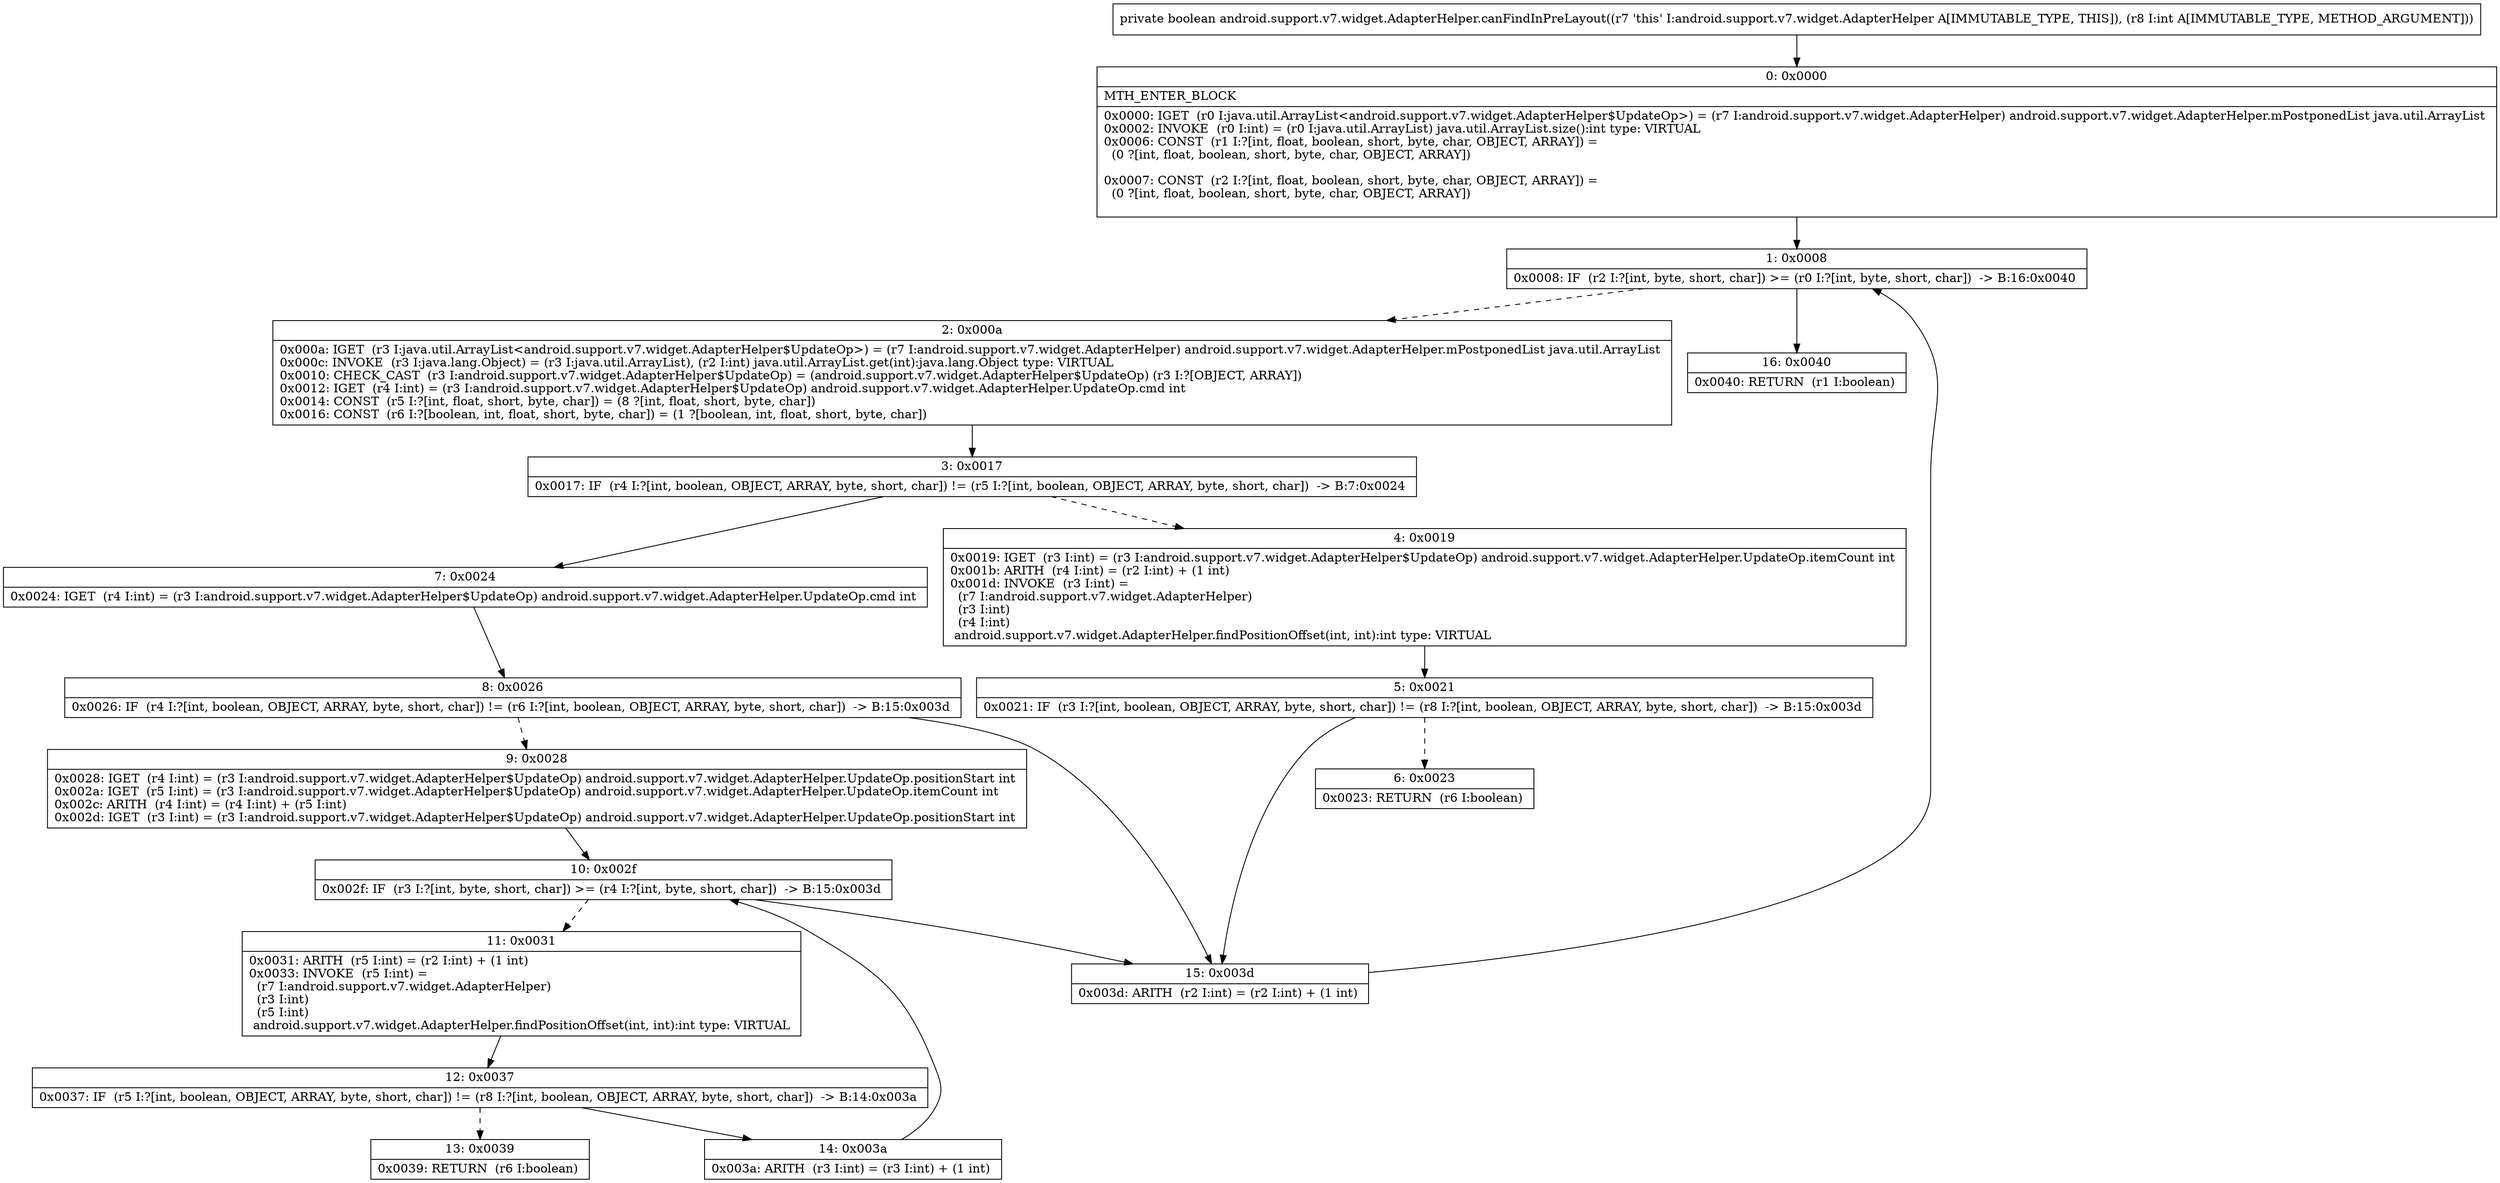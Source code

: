 digraph "CFG forandroid.support.v7.widget.AdapterHelper.canFindInPreLayout(I)Z" {
Node_0 [shape=record,label="{0\:\ 0x0000|MTH_ENTER_BLOCK\l|0x0000: IGET  (r0 I:java.util.ArrayList\<android.support.v7.widget.AdapterHelper$UpdateOp\>) = (r7 I:android.support.v7.widget.AdapterHelper) android.support.v7.widget.AdapterHelper.mPostponedList java.util.ArrayList \l0x0002: INVOKE  (r0 I:int) = (r0 I:java.util.ArrayList) java.util.ArrayList.size():int type: VIRTUAL \l0x0006: CONST  (r1 I:?[int, float, boolean, short, byte, char, OBJECT, ARRAY]) = \l  (0 ?[int, float, boolean, short, byte, char, OBJECT, ARRAY])\l \l0x0007: CONST  (r2 I:?[int, float, boolean, short, byte, char, OBJECT, ARRAY]) = \l  (0 ?[int, float, boolean, short, byte, char, OBJECT, ARRAY])\l \l}"];
Node_1 [shape=record,label="{1\:\ 0x0008|0x0008: IF  (r2 I:?[int, byte, short, char]) \>= (r0 I:?[int, byte, short, char])  \-\> B:16:0x0040 \l}"];
Node_2 [shape=record,label="{2\:\ 0x000a|0x000a: IGET  (r3 I:java.util.ArrayList\<android.support.v7.widget.AdapterHelper$UpdateOp\>) = (r7 I:android.support.v7.widget.AdapterHelper) android.support.v7.widget.AdapterHelper.mPostponedList java.util.ArrayList \l0x000c: INVOKE  (r3 I:java.lang.Object) = (r3 I:java.util.ArrayList), (r2 I:int) java.util.ArrayList.get(int):java.lang.Object type: VIRTUAL \l0x0010: CHECK_CAST  (r3 I:android.support.v7.widget.AdapterHelper$UpdateOp) = (android.support.v7.widget.AdapterHelper$UpdateOp) (r3 I:?[OBJECT, ARRAY]) \l0x0012: IGET  (r4 I:int) = (r3 I:android.support.v7.widget.AdapterHelper$UpdateOp) android.support.v7.widget.AdapterHelper.UpdateOp.cmd int \l0x0014: CONST  (r5 I:?[int, float, short, byte, char]) = (8 ?[int, float, short, byte, char]) \l0x0016: CONST  (r6 I:?[boolean, int, float, short, byte, char]) = (1 ?[boolean, int, float, short, byte, char]) \l}"];
Node_3 [shape=record,label="{3\:\ 0x0017|0x0017: IF  (r4 I:?[int, boolean, OBJECT, ARRAY, byte, short, char]) != (r5 I:?[int, boolean, OBJECT, ARRAY, byte, short, char])  \-\> B:7:0x0024 \l}"];
Node_4 [shape=record,label="{4\:\ 0x0019|0x0019: IGET  (r3 I:int) = (r3 I:android.support.v7.widget.AdapterHelper$UpdateOp) android.support.v7.widget.AdapterHelper.UpdateOp.itemCount int \l0x001b: ARITH  (r4 I:int) = (r2 I:int) + (1 int) \l0x001d: INVOKE  (r3 I:int) = \l  (r7 I:android.support.v7.widget.AdapterHelper)\l  (r3 I:int)\l  (r4 I:int)\l android.support.v7.widget.AdapterHelper.findPositionOffset(int, int):int type: VIRTUAL \l}"];
Node_5 [shape=record,label="{5\:\ 0x0021|0x0021: IF  (r3 I:?[int, boolean, OBJECT, ARRAY, byte, short, char]) != (r8 I:?[int, boolean, OBJECT, ARRAY, byte, short, char])  \-\> B:15:0x003d \l}"];
Node_6 [shape=record,label="{6\:\ 0x0023|0x0023: RETURN  (r6 I:boolean) \l}"];
Node_7 [shape=record,label="{7\:\ 0x0024|0x0024: IGET  (r4 I:int) = (r3 I:android.support.v7.widget.AdapterHelper$UpdateOp) android.support.v7.widget.AdapterHelper.UpdateOp.cmd int \l}"];
Node_8 [shape=record,label="{8\:\ 0x0026|0x0026: IF  (r4 I:?[int, boolean, OBJECT, ARRAY, byte, short, char]) != (r6 I:?[int, boolean, OBJECT, ARRAY, byte, short, char])  \-\> B:15:0x003d \l}"];
Node_9 [shape=record,label="{9\:\ 0x0028|0x0028: IGET  (r4 I:int) = (r3 I:android.support.v7.widget.AdapterHelper$UpdateOp) android.support.v7.widget.AdapterHelper.UpdateOp.positionStart int \l0x002a: IGET  (r5 I:int) = (r3 I:android.support.v7.widget.AdapterHelper$UpdateOp) android.support.v7.widget.AdapterHelper.UpdateOp.itemCount int \l0x002c: ARITH  (r4 I:int) = (r4 I:int) + (r5 I:int) \l0x002d: IGET  (r3 I:int) = (r3 I:android.support.v7.widget.AdapterHelper$UpdateOp) android.support.v7.widget.AdapterHelper.UpdateOp.positionStart int \l}"];
Node_10 [shape=record,label="{10\:\ 0x002f|0x002f: IF  (r3 I:?[int, byte, short, char]) \>= (r4 I:?[int, byte, short, char])  \-\> B:15:0x003d \l}"];
Node_11 [shape=record,label="{11\:\ 0x0031|0x0031: ARITH  (r5 I:int) = (r2 I:int) + (1 int) \l0x0033: INVOKE  (r5 I:int) = \l  (r7 I:android.support.v7.widget.AdapterHelper)\l  (r3 I:int)\l  (r5 I:int)\l android.support.v7.widget.AdapterHelper.findPositionOffset(int, int):int type: VIRTUAL \l}"];
Node_12 [shape=record,label="{12\:\ 0x0037|0x0037: IF  (r5 I:?[int, boolean, OBJECT, ARRAY, byte, short, char]) != (r8 I:?[int, boolean, OBJECT, ARRAY, byte, short, char])  \-\> B:14:0x003a \l}"];
Node_13 [shape=record,label="{13\:\ 0x0039|0x0039: RETURN  (r6 I:boolean) \l}"];
Node_14 [shape=record,label="{14\:\ 0x003a|0x003a: ARITH  (r3 I:int) = (r3 I:int) + (1 int) \l}"];
Node_15 [shape=record,label="{15\:\ 0x003d|0x003d: ARITH  (r2 I:int) = (r2 I:int) + (1 int) \l}"];
Node_16 [shape=record,label="{16\:\ 0x0040|0x0040: RETURN  (r1 I:boolean) \l}"];
MethodNode[shape=record,label="{private boolean android.support.v7.widget.AdapterHelper.canFindInPreLayout((r7 'this' I:android.support.v7.widget.AdapterHelper A[IMMUTABLE_TYPE, THIS]), (r8 I:int A[IMMUTABLE_TYPE, METHOD_ARGUMENT])) }"];
MethodNode -> Node_0;
Node_0 -> Node_1;
Node_1 -> Node_2[style=dashed];
Node_1 -> Node_16;
Node_2 -> Node_3;
Node_3 -> Node_4[style=dashed];
Node_3 -> Node_7;
Node_4 -> Node_5;
Node_5 -> Node_6[style=dashed];
Node_5 -> Node_15;
Node_7 -> Node_8;
Node_8 -> Node_9[style=dashed];
Node_8 -> Node_15;
Node_9 -> Node_10;
Node_10 -> Node_11[style=dashed];
Node_10 -> Node_15;
Node_11 -> Node_12;
Node_12 -> Node_13[style=dashed];
Node_12 -> Node_14;
Node_14 -> Node_10;
Node_15 -> Node_1;
}

